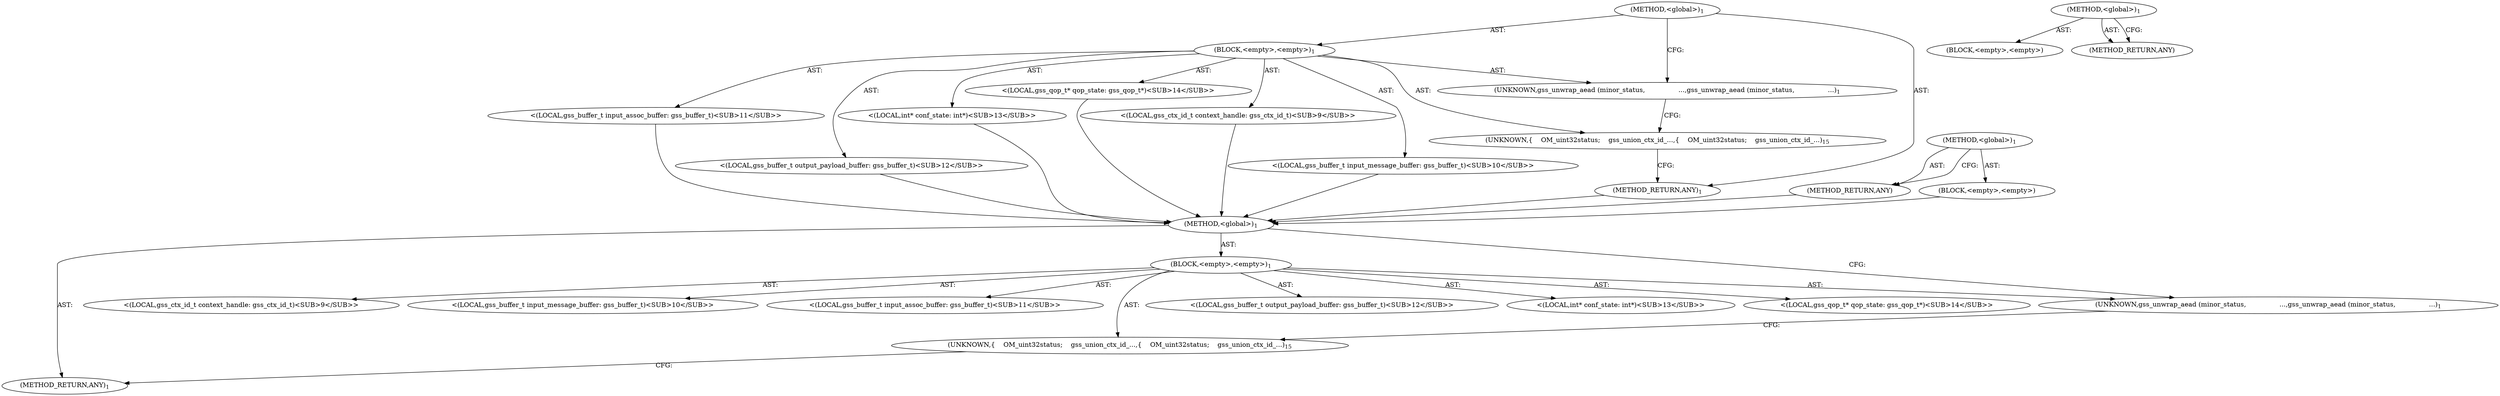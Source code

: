 digraph "&lt;global&gt;" {
vulnerable_6 [label=<(METHOD,&lt;global&gt;)<SUB>1</SUB>>];
vulnerable_7 [label=<(BLOCK,&lt;empty&gt;,&lt;empty&gt;)<SUB>1</SUB>>];
vulnerable_8 [label=<(UNKNOWN,gss_unwrap_aead (minor_status,
                ...,gss_unwrap_aead (minor_status,
                ...)<SUB>1</SUB>>];
vulnerable_9 [label="<(LOCAL,gss_ctx_id_t context_handle: gss_ctx_id_t)<SUB>9</SUB>>"];
vulnerable_10 [label="<(LOCAL,gss_buffer_t input_message_buffer: gss_buffer_t)<SUB>10</SUB>>"];
vulnerable_11 [label="<(LOCAL,gss_buffer_t input_assoc_buffer: gss_buffer_t)<SUB>11</SUB>>"];
vulnerable_12 [label="<(LOCAL,gss_buffer_t output_payload_buffer: gss_buffer_t)<SUB>12</SUB>>"];
vulnerable_13 [label="<(LOCAL,int* conf_state: int*)<SUB>13</SUB>>"];
vulnerable_14 [label="<(LOCAL,gss_qop_t* qop_state: gss_qop_t*)<SUB>14</SUB>>"];
vulnerable_15 [label=<(UNKNOWN,{

    OM_uint32		status;
    gss_union_ctx_id_...,{

    OM_uint32		status;
    gss_union_ctx_id_...)<SUB>15</SUB>>];
vulnerable_16 [label=<(METHOD_RETURN,ANY)<SUB>1</SUB>>];
vulnerable_29 [label=<(METHOD,&lt;global&gt;)<SUB>1</SUB>>];
vulnerable_30 [label=<(BLOCK,&lt;empty&gt;,&lt;empty&gt;)>];
vulnerable_31 [label=<(METHOD_RETURN,ANY)>];
fixed_6 [label=<(METHOD,&lt;global&gt;)<SUB>1</SUB>>];
fixed_7 [label=<(BLOCK,&lt;empty&gt;,&lt;empty&gt;)<SUB>1</SUB>>];
fixed_8 [label=<(UNKNOWN,gss_unwrap_aead (minor_status,
                ...,gss_unwrap_aead (minor_status,
                ...)<SUB>1</SUB>>];
fixed_9 [label="<(LOCAL,gss_ctx_id_t context_handle: gss_ctx_id_t)<SUB>9</SUB>>"];
fixed_10 [label="<(LOCAL,gss_buffer_t input_message_buffer: gss_buffer_t)<SUB>10</SUB>>"];
fixed_11 [label="<(LOCAL,gss_buffer_t input_assoc_buffer: gss_buffer_t)<SUB>11</SUB>>"];
fixed_12 [label="<(LOCAL,gss_buffer_t output_payload_buffer: gss_buffer_t)<SUB>12</SUB>>"];
fixed_13 [label="<(LOCAL,int* conf_state: int*)<SUB>13</SUB>>"];
fixed_14 [label="<(LOCAL,gss_qop_t* qop_state: gss_qop_t*)<SUB>14</SUB>>"];
fixed_15 [label=<(UNKNOWN,{

    OM_uint32		status;
    gss_union_ctx_id_...,{

    OM_uint32		status;
    gss_union_ctx_id_...)<SUB>15</SUB>>];
fixed_16 [label=<(METHOD_RETURN,ANY)<SUB>1</SUB>>];
fixed_29 [label=<(METHOD,&lt;global&gt;)<SUB>1</SUB>>];
fixed_30 [label=<(BLOCK,&lt;empty&gt;,&lt;empty&gt;)>];
fixed_31 [label=<(METHOD_RETURN,ANY)>];
vulnerable_6 -> vulnerable_7  [key=0, label="AST: "];
vulnerable_6 -> vulnerable_16  [key=0, label="AST: "];
vulnerable_6 -> vulnerable_8  [key=0, label="CFG: "];
vulnerable_7 -> vulnerable_8  [key=0, label="AST: "];
vulnerable_7 -> vulnerable_9  [key=0, label="AST: "];
vulnerable_7 -> vulnerable_10  [key=0, label="AST: "];
vulnerable_7 -> vulnerable_11  [key=0, label="AST: "];
vulnerable_7 -> vulnerable_12  [key=0, label="AST: "];
vulnerable_7 -> vulnerable_13  [key=0, label="AST: "];
vulnerable_7 -> vulnerable_14  [key=0, label="AST: "];
vulnerable_7 -> vulnerable_15  [key=0, label="AST: "];
vulnerable_8 -> vulnerable_15  [key=0, label="CFG: "];
vulnerable_9 -> fixed_6  [key=0];
vulnerable_10 -> fixed_6  [key=0];
vulnerable_11 -> fixed_6  [key=0];
vulnerable_12 -> fixed_6  [key=0];
vulnerable_13 -> fixed_6  [key=0];
vulnerable_14 -> fixed_6  [key=0];
vulnerable_15 -> vulnerable_16  [key=0, label="CFG: "];
vulnerable_16 -> fixed_6  [key=0];
vulnerable_29 -> vulnerable_30  [key=0, label="AST: "];
vulnerable_29 -> vulnerable_31  [key=0, label="AST: "];
vulnerable_29 -> vulnerable_31  [key=1, label="CFG: "];
vulnerable_30 -> fixed_6  [key=0];
vulnerable_31 -> fixed_6  [key=0];
fixed_6 -> fixed_7  [key=0, label="AST: "];
fixed_6 -> fixed_16  [key=0, label="AST: "];
fixed_6 -> fixed_8  [key=0, label="CFG: "];
fixed_7 -> fixed_8  [key=0, label="AST: "];
fixed_7 -> fixed_9  [key=0, label="AST: "];
fixed_7 -> fixed_10  [key=0, label="AST: "];
fixed_7 -> fixed_11  [key=0, label="AST: "];
fixed_7 -> fixed_12  [key=0, label="AST: "];
fixed_7 -> fixed_13  [key=0, label="AST: "];
fixed_7 -> fixed_14  [key=0, label="AST: "];
fixed_7 -> fixed_15  [key=0, label="AST: "];
fixed_8 -> fixed_15  [key=0, label="CFG: "];
fixed_15 -> fixed_16  [key=0, label="CFG: "];
fixed_29 -> fixed_30  [key=0, label="AST: "];
fixed_29 -> fixed_31  [key=0, label="AST: "];
fixed_29 -> fixed_31  [key=1, label="CFG: "];
}

